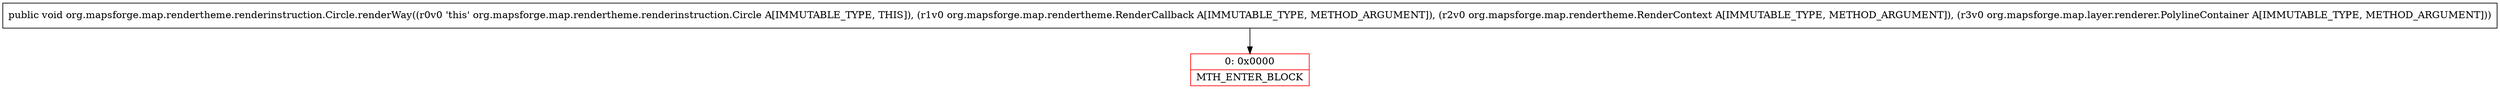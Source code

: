 digraph "CFG fororg.mapsforge.map.rendertheme.renderinstruction.Circle.renderWay(Lorg\/mapsforge\/map\/rendertheme\/RenderCallback;Lorg\/mapsforge\/map\/rendertheme\/RenderContext;Lorg\/mapsforge\/map\/layer\/renderer\/PolylineContainer;)V" {
subgraph cluster_Region_1802772986 {
label = "R(0)";
node [shape=record,color=blue];
}
Node_0 [shape=record,color=red,label="{0\:\ 0x0000|MTH_ENTER_BLOCK\l}"];
MethodNode[shape=record,label="{public void org.mapsforge.map.rendertheme.renderinstruction.Circle.renderWay((r0v0 'this' org.mapsforge.map.rendertheme.renderinstruction.Circle A[IMMUTABLE_TYPE, THIS]), (r1v0 org.mapsforge.map.rendertheme.RenderCallback A[IMMUTABLE_TYPE, METHOD_ARGUMENT]), (r2v0 org.mapsforge.map.rendertheme.RenderContext A[IMMUTABLE_TYPE, METHOD_ARGUMENT]), (r3v0 org.mapsforge.map.layer.renderer.PolylineContainer A[IMMUTABLE_TYPE, METHOD_ARGUMENT])) }"];
MethodNode -> Node_0;
}

